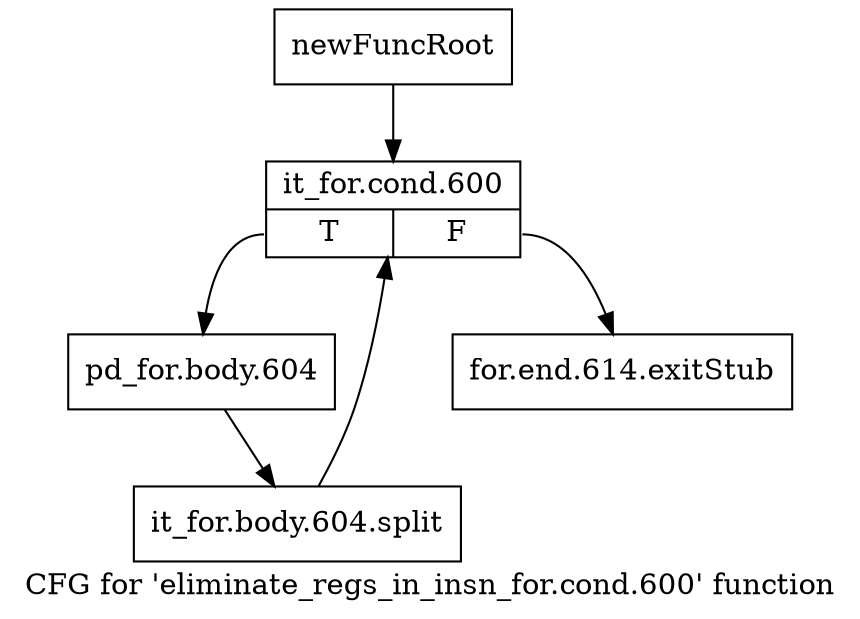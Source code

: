 digraph "CFG for 'eliminate_regs_in_insn_for.cond.600' function" {
	label="CFG for 'eliminate_regs_in_insn_for.cond.600' function";

	Node0xbea0240 [shape=record,label="{newFuncRoot}"];
	Node0xbea0240 -> Node0xbea0660;
	Node0xbea0290 [shape=record,label="{for.end.614.exitStub}"];
	Node0xbea0660 [shape=record,label="{it_for.cond.600|{<s0>T|<s1>F}}"];
	Node0xbea0660:s0 -> Node0xbea06b0;
	Node0xbea0660:s1 -> Node0xbea0290;
	Node0xbea06b0 [shape=record,label="{pd_for.body.604}"];
	Node0xbea06b0 -> Node0xfc0ceb0;
	Node0xfc0ceb0 [shape=record,label="{it_for.body.604.split}"];
	Node0xfc0ceb0 -> Node0xbea0660;
}
